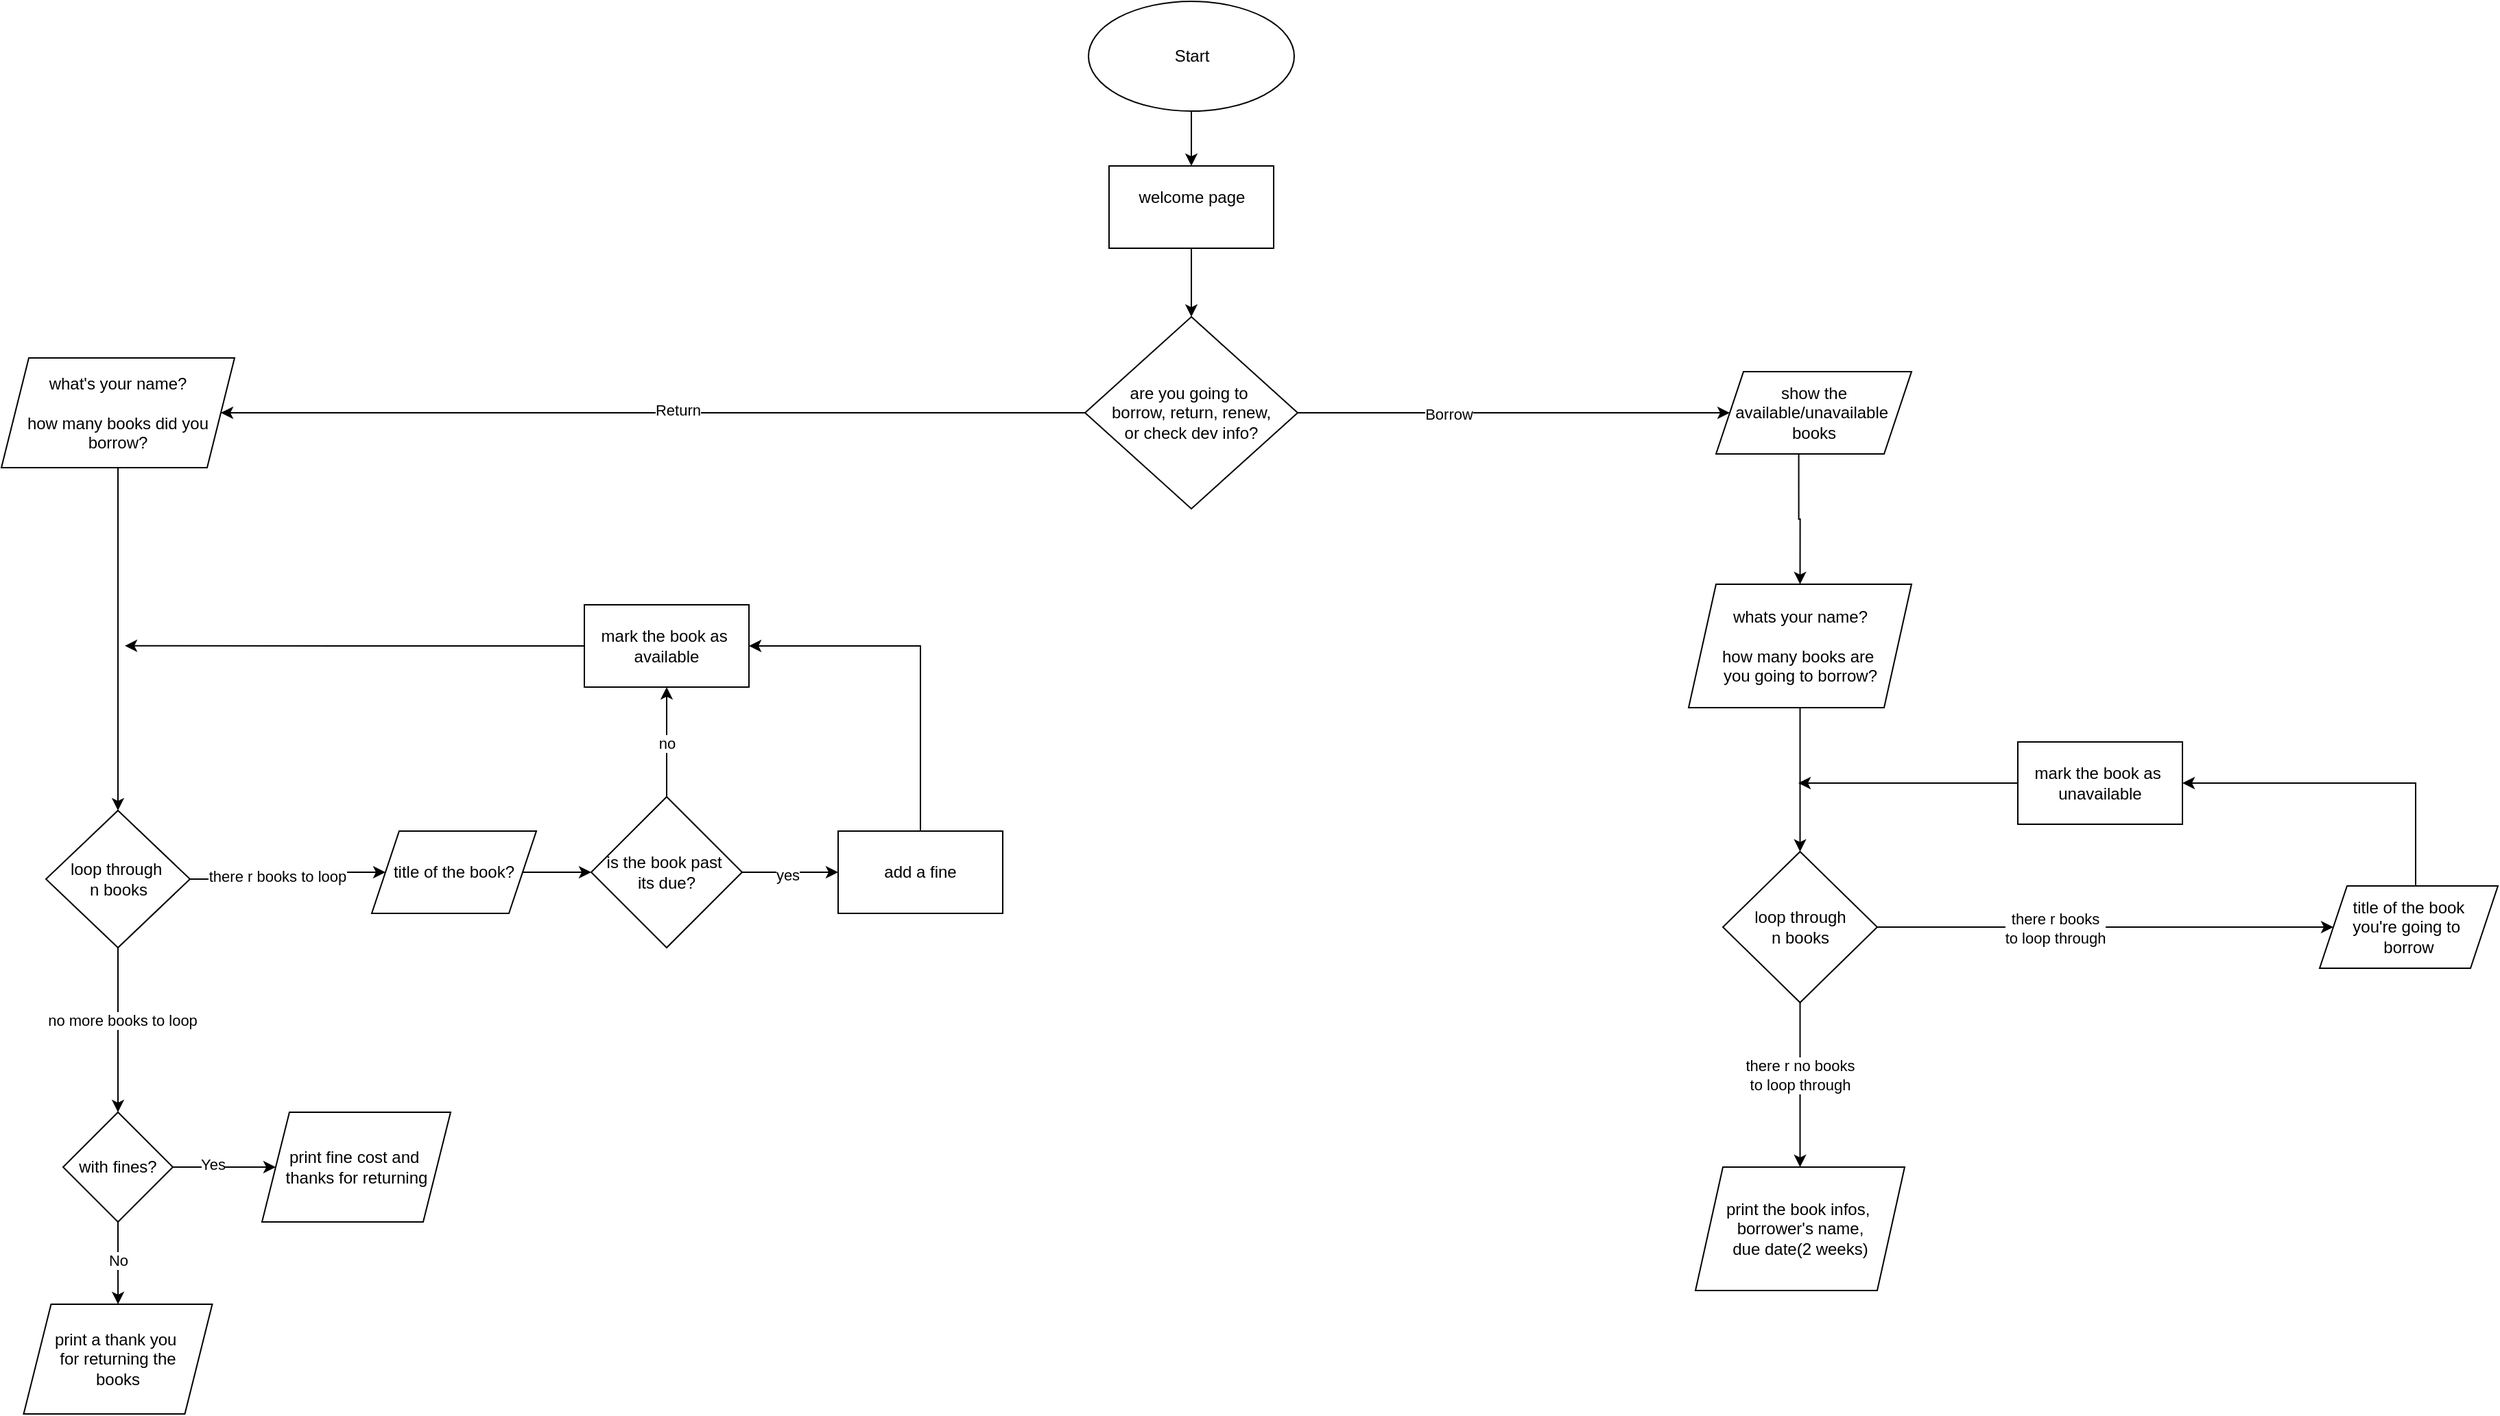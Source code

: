 <mxfile version="24.7.12">
  <diagram id="C5RBs43oDa-KdzZeNtuy" name="Page-1">
    <mxGraphModel dx="2000" dy="1080" grid="1" gridSize="10" guides="1" tooltips="1" connect="1" arrows="1" fold="1" page="1" pageScale="1" pageWidth="2000" pageHeight="1600" math="0" shadow="0">
      <root>
        <mxCell id="WIyWlLk6GJQsqaUBKTNV-0" />
        <mxCell id="WIyWlLk6GJQsqaUBKTNV-1" parent="WIyWlLk6GJQsqaUBKTNV-0" />
        <mxCell id="SnbYtqvOmOJBrR4244Wj-9" value="" style="edgeStyle=orthogonalEdgeStyle;rounded=0;orthogonalLoop=1;jettySize=auto;html=1;" edge="1" parent="WIyWlLk6GJQsqaUBKTNV-1" source="SnbYtqvOmOJBrR4244Wj-5" target="SnbYtqvOmOJBrR4244Wj-15">
          <mxGeometry relative="1" as="geometry">
            <mxPoint x="867.5" y="410" as="targetPoint" />
            <Array as="points">
              <mxPoint x="960" y="350" />
              <mxPoint x="960" y="350" />
            </Array>
          </mxGeometry>
        </mxCell>
        <mxCell id="SnbYtqvOmOJBrR4244Wj-10" value="Borrow" style="edgeLabel;html=1;align=center;verticalAlign=middle;resizable=0;points=[];" vertex="1" connectable="0" parent="SnbYtqvOmOJBrR4244Wj-9">
          <mxGeometry x="-0.302" y="-1" relative="1" as="geometry">
            <mxPoint as="offset" />
          </mxGeometry>
        </mxCell>
        <mxCell id="SnbYtqvOmOJBrR4244Wj-30" value="" style="edgeStyle=orthogonalEdgeStyle;rounded=0;orthogonalLoop=1;jettySize=auto;html=1;" edge="1" parent="WIyWlLk6GJQsqaUBKTNV-1" source="SnbYtqvOmOJBrR4244Wj-5" target="SnbYtqvOmOJBrR4244Wj-29">
          <mxGeometry relative="1" as="geometry" />
        </mxCell>
        <mxCell id="SnbYtqvOmOJBrR4244Wj-31" value="Return" style="edgeLabel;html=1;align=center;verticalAlign=middle;resizable=0;points=[];" vertex="1" connectable="0" parent="SnbYtqvOmOJBrR4244Wj-30">
          <mxGeometry x="-0.055" y="-2" relative="1" as="geometry">
            <mxPoint as="offset" />
          </mxGeometry>
        </mxCell>
        <mxCell id="SnbYtqvOmOJBrR4244Wj-33" value="" style="edgeStyle=orthogonalEdgeStyle;rounded=0;orthogonalLoop=1;jettySize=auto;html=1;" edge="1" parent="WIyWlLk6GJQsqaUBKTNV-1" source="SnbYtqvOmOJBrR4244Wj-29" target="SnbYtqvOmOJBrR4244Wj-32">
          <mxGeometry relative="1" as="geometry" />
        </mxCell>
        <mxCell id="SnbYtqvOmOJBrR4244Wj-29" value="what&#39;s your name?&lt;div&gt;&lt;br&gt;&lt;div&gt;how many books did you borrow?&lt;/div&gt;&lt;/div&gt;" style="shape=parallelogram;perimeter=parallelogramPerimeter;whiteSpace=wrap;html=1;fixedSize=1;" vertex="1" parent="WIyWlLk6GJQsqaUBKTNV-1">
          <mxGeometry x="100" y="310" width="170" height="80" as="geometry" />
        </mxCell>
        <mxCell id="SnbYtqvOmOJBrR4244Wj-35" value="" style="edgeStyle=orthogonalEdgeStyle;rounded=0;orthogonalLoop=1;jettySize=auto;html=1;entryX=0;entryY=0.5;entryDx=0;entryDy=0;" edge="1" parent="WIyWlLk6GJQsqaUBKTNV-1" source="SnbYtqvOmOJBrR4244Wj-32" target="SnbYtqvOmOJBrR4244Wj-48">
          <mxGeometry relative="1" as="geometry">
            <mxPoint x="420" y="690" as="targetPoint" />
          </mxGeometry>
        </mxCell>
        <mxCell id="SnbYtqvOmOJBrR4244Wj-45" value="there r books to loop" style="edgeLabel;html=1;align=center;verticalAlign=middle;resizable=0;points=[];" vertex="1" connectable="0" parent="SnbYtqvOmOJBrR4244Wj-35">
          <mxGeometry x="-0.063" y="3" relative="1" as="geometry">
            <mxPoint as="offset" />
          </mxGeometry>
        </mxCell>
        <mxCell id="SnbYtqvOmOJBrR4244Wj-47" value="" style="edgeStyle=orthogonalEdgeStyle;rounded=0;orthogonalLoop=1;jettySize=auto;html=1;entryX=0.5;entryY=0;entryDx=0;entryDy=0;" edge="1" parent="WIyWlLk6GJQsqaUBKTNV-1" source="SnbYtqvOmOJBrR4244Wj-32" target="SnbYtqvOmOJBrR4244Wj-53">
          <mxGeometry relative="1" as="geometry" />
        </mxCell>
        <mxCell id="SnbYtqvOmOJBrR4244Wj-50" value="no more books to loop" style="edgeLabel;html=1;align=center;verticalAlign=middle;resizable=0;points=[];" vertex="1" connectable="0" parent="SnbYtqvOmOJBrR4244Wj-47">
          <mxGeometry x="-0.134" y="3" relative="1" as="geometry">
            <mxPoint y="1" as="offset" />
          </mxGeometry>
        </mxCell>
        <mxCell id="SnbYtqvOmOJBrR4244Wj-32" value="loop through&amp;nbsp;&lt;div&gt;n books&lt;/div&gt;" style="rhombus;whiteSpace=wrap;html=1;" vertex="1" parent="WIyWlLk6GJQsqaUBKTNV-1">
          <mxGeometry x="132.5" y="640" width="105" height="100" as="geometry" />
        </mxCell>
        <mxCell id="SnbYtqvOmOJBrR4244Wj-38" value="" style="edgeStyle=orthogonalEdgeStyle;rounded=0;orthogonalLoop=1;jettySize=auto;html=1;" edge="1" parent="WIyWlLk6GJQsqaUBKTNV-1" source="SnbYtqvOmOJBrR4244Wj-36" target="SnbYtqvOmOJBrR4244Wj-37">
          <mxGeometry relative="1" as="geometry" />
        </mxCell>
        <mxCell id="SnbYtqvOmOJBrR4244Wj-51" value="yes" style="edgeLabel;html=1;align=center;verticalAlign=middle;resizable=0;points=[];" vertex="1" connectable="0" parent="SnbYtqvOmOJBrR4244Wj-38">
          <mxGeometry x="-0.059" y="-2" relative="1" as="geometry">
            <mxPoint as="offset" />
          </mxGeometry>
        </mxCell>
        <mxCell id="SnbYtqvOmOJBrR4244Wj-43" style="edgeStyle=orthogonalEdgeStyle;rounded=0;orthogonalLoop=1;jettySize=auto;html=1;exitX=0.5;exitY=0;exitDx=0;exitDy=0;entryX=0.5;entryY=1;entryDx=0;entryDy=0;" edge="1" parent="WIyWlLk6GJQsqaUBKTNV-1" source="SnbYtqvOmOJBrR4244Wj-36" target="SnbYtqvOmOJBrR4244Wj-39">
          <mxGeometry relative="1" as="geometry" />
        </mxCell>
        <mxCell id="SnbYtqvOmOJBrR4244Wj-52" value="no" style="edgeLabel;html=1;align=center;verticalAlign=middle;resizable=0;points=[];" vertex="1" connectable="0" parent="SnbYtqvOmOJBrR4244Wj-43">
          <mxGeometry x="-0.024" relative="1" as="geometry">
            <mxPoint as="offset" />
          </mxGeometry>
        </mxCell>
        <mxCell id="SnbYtqvOmOJBrR4244Wj-36" value="is the book past&amp;nbsp;&lt;div&gt;its due?&lt;/div&gt;" style="rhombus;whiteSpace=wrap;html=1;" vertex="1" parent="WIyWlLk6GJQsqaUBKTNV-1">
          <mxGeometry x="530" y="630" width="110" height="110" as="geometry" />
        </mxCell>
        <mxCell id="SnbYtqvOmOJBrR4244Wj-42" style="edgeStyle=orthogonalEdgeStyle;rounded=0;orthogonalLoop=1;jettySize=auto;html=1;exitX=0.5;exitY=0;exitDx=0;exitDy=0;entryX=1;entryY=0.5;entryDx=0;entryDy=0;" edge="1" parent="WIyWlLk6GJQsqaUBKTNV-1" source="SnbYtqvOmOJBrR4244Wj-37" target="SnbYtqvOmOJBrR4244Wj-39">
          <mxGeometry relative="1" as="geometry">
            <mxPoint x="590" y="520" as="targetPoint" />
            <Array as="points">
              <mxPoint x="770" y="520" />
            </Array>
          </mxGeometry>
        </mxCell>
        <mxCell id="SnbYtqvOmOJBrR4244Wj-37" value="add a fine" style="whiteSpace=wrap;html=1;" vertex="1" parent="WIyWlLk6GJQsqaUBKTNV-1">
          <mxGeometry x="710" y="655" width="120" height="60" as="geometry" />
        </mxCell>
        <mxCell id="SnbYtqvOmOJBrR4244Wj-44" style="edgeStyle=orthogonalEdgeStyle;rounded=0;orthogonalLoop=1;jettySize=auto;html=1;exitX=0;exitY=0.5;exitDx=0;exitDy=0;" edge="1" parent="WIyWlLk6GJQsqaUBKTNV-1" source="SnbYtqvOmOJBrR4244Wj-39">
          <mxGeometry relative="1" as="geometry">
            <mxPoint x="190" y="519.909" as="targetPoint" />
          </mxGeometry>
        </mxCell>
        <mxCell id="SnbYtqvOmOJBrR4244Wj-39" value="mark the book as&amp;nbsp;&lt;div&gt;available&lt;/div&gt;" style="rounded=0;whiteSpace=wrap;html=1;" vertex="1" parent="WIyWlLk6GJQsqaUBKTNV-1">
          <mxGeometry x="525" y="490" width="120" height="60" as="geometry" />
        </mxCell>
        <mxCell id="SnbYtqvOmOJBrR4244Wj-46" value="print a thank you&amp;nbsp;&lt;div&gt;for returning the&lt;/div&gt;&lt;div&gt;books&lt;/div&gt;" style="shape=parallelogram;perimeter=parallelogramPerimeter;whiteSpace=wrap;html=1;fixedSize=1;" vertex="1" parent="WIyWlLk6GJQsqaUBKTNV-1">
          <mxGeometry x="116.25" y="1000" width="137.5" height="80" as="geometry" />
        </mxCell>
        <mxCell id="SnbYtqvOmOJBrR4244Wj-49" value="" style="edgeStyle=orthogonalEdgeStyle;rounded=0;orthogonalLoop=1;jettySize=auto;html=1;" edge="1" parent="WIyWlLk6GJQsqaUBKTNV-1" source="SnbYtqvOmOJBrR4244Wj-48" target="SnbYtqvOmOJBrR4244Wj-36">
          <mxGeometry relative="1" as="geometry" />
        </mxCell>
        <mxCell id="SnbYtqvOmOJBrR4244Wj-48" value="title of the book?" style="shape=parallelogram;perimeter=parallelogramPerimeter;whiteSpace=wrap;html=1;fixedSize=1;" vertex="1" parent="WIyWlLk6GJQsqaUBKTNV-1">
          <mxGeometry x="370" y="655" width="120" height="60" as="geometry" />
        </mxCell>
        <mxCell id="SnbYtqvOmOJBrR4244Wj-56" value="" style="edgeStyle=orthogonalEdgeStyle;rounded=0;orthogonalLoop=1;jettySize=auto;html=1;" edge="1" parent="WIyWlLk6GJQsqaUBKTNV-1" source="SnbYtqvOmOJBrR4244Wj-53" target="SnbYtqvOmOJBrR4244Wj-46">
          <mxGeometry relative="1" as="geometry" />
        </mxCell>
        <mxCell id="SnbYtqvOmOJBrR4244Wj-62" value="No" style="edgeLabel;html=1;align=center;verticalAlign=middle;resizable=0;points=[];" vertex="1" connectable="0" parent="SnbYtqvOmOJBrR4244Wj-56">
          <mxGeometry x="-0.067" relative="1" as="geometry">
            <mxPoint as="offset" />
          </mxGeometry>
        </mxCell>
        <mxCell id="SnbYtqvOmOJBrR4244Wj-59" value="" style="edgeStyle=orthogonalEdgeStyle;rounded=0;orthogonalLoop=1;jettySize=auto;html=1;" edge="1" parent="WIyWlLk6GJQsqaUBKTNV-1" source="SnbYtqvOmOJBrR4244Wj-53" target="SnbYtqvOmOJBrR4244Wj-58">
          <mxGeometry relative="1" as="geometry" />
        </mxCell>
        <mxCell id="SnbYtqvOmOJBrR4244Wj-60" value="Yes" style="edgeLabel;html=1;align=center;verticalAlign=middle;resizable=0;points=[];" vertex="1" connectable="0" parent="SnbYtqvOmOJBrR4244Wj-59">
          <mxGeometry x="-0.242" y="2" relative="1" as="geometry">
            <mxPoint as="offset" />
          </mxGeometry>
        </mxCell>
        <mxCell id="SnbYtqvOmOJBrR4244Wj-53" value="with fines?" style="rhombus;whiteSpace=wrap;html=1;" vertex="1" parent="WIyWlLk6GJQsqaUBKTNV-1">
          <mxGeometry x="145" y="860" width="80" height="80" as="geometry" />
        </mxCell>
        <mxCell id="SnbYtqvOmOJBrR4244Wj-54" value="" style="group" vertex="1" connectable="0" parent="WIyWlLk6GJQsqaUBKTNV-1">
          <mxGeometry x="1330" y="320" width="590" height="670" as="geometry" />
        </mxCell>
        <mxCell id="SnbYtqvOmOJBrR4244Wj-13" value="" style="edgeStyle=orthogonalEdgeStyle;rounded=0;orthogonalLoop=1;jettySize=auto;html=1;entryX=0.5;entryY=0;entryDx=0;entryDy=0;exitX=0.423;exitY=1.001;exitDx=0;exitDy=0;exitPerimeter=0;" edge="1" parent="SnbYtqvOmOJBrR4244Wj-54" source="SnbYtqvOmOJBrR4244Wj-15" target="SnbYtqvOmOJBrR4244Wj-14">
          <mxGeometry relative="1" as="geometry">
            <mxPoint x="-92.5" y="120.0" as="sourcePoint" />
            <mxPoint x="-92.5" y="180" as="targetPoint" />
          </mxGeometry>
        </mxCell>
        <mxCell id="SnbYtqvOmOJBrR4244Wj-17" value="" style="edgeStyle=orthogonalEdgeStyle;rounded=0;orthogonalLoop=1;jettySize=auto;html=1;" edge="1" parent="SnbYtqvOmOJBrR4244Wj-54" source="SnbYtqvOmOJBrR4244Wj-14" target="SnbYtqvOmOJBrR4244Wj-16">
          <mxGeometry relative="1" as="geometry" />
        </mxCell>
        <mxCell id="SnbYtqvOmOJBrR4244Wj-14" value="&lt;div&gt;whats your name?&lt;/div&gt;&lt;div&gt;&lt;br&gt;&lt;/div&gt;how many books are&amp;nbsp;&lt;div&gt;you going to borrow?&lt;/div&gt;" style="shape=parallelogram;perimeter=parallelogramPerimeter;whiteSpace=wrap;html=1;fixedSize=1;" vertex="1" parent="SnbYtqvOmOJBrR4244Wj-54">
          <mxGeometry y="155" width="162.5" height="90" as="geometry" />
        </mxCell>
        <mxCell id="SnbYtqvOmOJBrR4244Wj-15" value="show the available/unavailable&amp;nbsp;&lt;div&gt;books&lt;/div&gt;" style="shape=parallelogram;perimeter=parallelogramPerimeter;whiteSpace=wrap;html=1;fixedSize=1;" vertex="1" parent="SnbYtqvOmOJBrR4244Wj-54">
          <mxGeometry x="20" width="142.5" height="60" as="geometry" />
        </mxCell>
        <mxCell id="SnbYtqvOmOJBrR4244Wj-21" value="" style="edgeStyle=orthogonalEdgeStyle;rounded=0;orthogonalLoop=1;jettySize=auto;html=1;" edge="1" parent="SnbYtqvOmOJBrR4244Wj-54" source="SnbYtqvOmOJBrR4244Wj-16" target="SnbYtqvOmOJBrR4244Wj-20">
          <mxGeometry relative="1" as="geometry" />
        </mxCell>
        <mxCell id="SnbYtqvOmOJBrR4244Wj-23" value="there r books&lt;div&gt;to loop through&lt;/div&gt;" style="edgeLabel;html=1;align=center;verticalAlign=middle;resizable=0;points=[];" vertex="1" connectable="0" parent="SnbYtqvOmOJBrR4244Wj-21">
          <mxGeometry x="-0.221" y="-1" relative="1" as="geometry">
            <mxPoint as="offset" />
          </mxGeometry>
        </mxCell>
        <mxCell id="SnbYtqvOmOJBrR4244Wj-25" value="" style="edgeStyle=orthogonalEdgeStyle;rounded=0;orthogonalLoop=1;jettySize=auto;html=1;entryX=0.5;entryY=0;entryDx=0;entryDy=0;" edge="1" parent="SnbYtqvOmOJBrR4244Wj-54" source="SnbYtqvOmOJBrR4244Wj-16" target="SnbYtqvOmOJBrR4244Wj-27">
          <mxGeometry relative="1" as="geometry">
            <mxPoint x="-92.455" y="555" as="targetPoint" />
          </mxGeometry>
        </mxCell>
        <mxCell id="SnbYtqvOmOJBrR4244Wj-26" value="there r no books&lt;div&gt;to loop through&lt;/div&gt;" style="edgeLabel;html=1;align=center;verticalAlign=middle;resizable=0;points=[];" vertex="1" connectable="0" parent="SnbYtqvOmOJBrR4244Wj-25">
          <mxGeometry x="-0.114" y="-1" relative="1" as="geometry">
            <mxPoint as="offset" />
          </mxGeometry>
        </mxCell>
        <mxCell id="SnbYtqvOmOJBrR4244Wj-16" value="loop through&lt;div&gt;n books&lt;/div&gt;" style="rhombus;whiteSpace=wrap;html=1;" vertex="1" parent="SnbYtqvOmOJBrR4244Wj-54">
          <mxGeometry x="25" y="350" width="112.5" height="110" as="geometry" />
        </mxCell>
        <mxCell id="SnbYtqvOmOJBrR4244Wj-22" style="edgeStyle=orthogonalEdgeStyle;rounded=0;orthogonalLoop=1;jettySize=auto;html=1;exitX=0.5;exitY=0;exitDx=0;exitDy=0;entryX=1;entryY=0.5;entryDx=0;entryDy=0;" edge="1" parent="SnbYtqvOmOJBrR4244Wj-54" source="SnbYtqvOmOJBrR4244Wj-20" target="SnbYtqvOmOJBrR4244Wj-40">
          <mxGeometry relative="1" as="geometry">
            <mxPoint x="-90" y="300" as="targetPoint" />
            <Array as="points">
              <mxPoint x="530" y="375" />
              <mxPoint x="530" y="300" />
            </Array>
          </mxGeometry>
        </mxCell>
        <mxCell id="SnbYtqvOmOJBrR4244Wj-20" value="title of the book&lt;div&gt;you&#39;re going to&amp;nbsp;&lt;/div&gt;&lt;div&gt;borrow&lt;/div&gt;" style="shape=parallelogram;perimeter=parallelogramPerimeter;whiteSpace=wrap;html=1;fixedSize=1;" vertex="1" parent="SnbYtqvOmOJBrR4244Wj-54">
          <mxGeometry x="460" y="375" width="130" height="60" as="geometry" />
        </mxCell>
        <mxCell id="SnbYtqvOmOJBrR4244Wj-27" value="print the book infos,&amp;nbsp;&lt;div&gt;borrower&#39;s name,&lt;/div&gt;&lt;div&gt;due date(2 weeks)&lt;/div&gt;" style="shape=parallelogram;perimeter=parallelogramPerimeter;whiteSpace=wrap;html=1;fixedSize=1;" vertex="1" parent="SnbYtqvOmOJBrR4244Wj-54">
          <mxGeometry x="5" y="580" width="152.5" height="90" as="geometry" />
        </mxCell>
        <mxCell id="SnbYtqvOmOJBrR4244Wj-41" style="edgeStyle=orthogonalEdgeStyle;rounded=0;orthogonalLoop=1;jettySize=auto;html=1;exitX=0;exitY=0.5;exitDx=0;exitDy=0;" edge="1" parent="SnbYtqvOmOJBrR4244Wj-54" source="SnbYtqvOmOJBrR4244Wj-40">
          <mxGeometry relative="1" as="geometry">
            <mxPoint x="80" y="300" as="targetPoint" />
          </mxGeometry>
        </mxCell>
        <mxCell id="SnbYtqvOmOJBrR4244Wj-40" value="mark the book as&amp;nbsp;&lt;div&gt;unavailable&lt;/div&gt;" style="rounded=0;whiteSpace=wrap;html=1;" vertex="1" parent="SnbYtqvOmOJBrR4244Wj-54">
          <mxGeometry x="240" y="270" width="120" height="60" as="geometry" />
        </mxCell>
        <mxCell id="SnbYtqvOmOJBrR4244Wj-55" value="" style="group" vertex="1" connectable="0" parent="WIyWlLk6GJQsqaUBKTNV-1">
          <mxGeometry x="890" y="50" width="155" height="370" as="geometry" />
        </mxCell>
        <mxCell id="SnbYtqvOmOJBrR4244Wj-4" value="" style="edgeStyle=orthogonalEdgeStyle;rounded=0;orthogonalLoop=1;jettySize=auto;html=1;" edge="1" parent="SnbYtqvOmOJBrR4244Wj-55" source="SnbYtqvOmOJBrR4244Wj-0" target="SnbYtqvOmOJBrR4244Wj-2">
          <mxGeometry relative="1" as="geometry" />
        </mxCell>
        <mxCell id="SnbYtqvOmOJBrR4244Wj-0" value="Start" style="ellipse;whiteSpace=wrap;html=1;" vertex="1" parent="SnbYtqvOmOJBrR4244Wj-55">
          <mxGeometry x="2.5" width="150" height="80" as="geometry" />
        </mxCell>
        <mxCell id="SnbYtqvOmOJBrR4244Wj-6" value="" style="edgeStyle=orthogonalEdgeStyle;rounded=0;orthogonalLoop=1;jettySize=auto;html=1;" edge="1" parent="SnbYtqvOmOJBrR4244Wj-55" source="SnbYtqvOmOJBrR4244Wj-2" target="SnbYtqvOmOJBrR4244Wj-5">
          <mxGeometry relative="1" as="geometry" />
        </mxCell>
        <mxCell id="SnbYtqvOmOJBrR4244Wj-2" value="welcome page&lt;div&gt;&lt;br&gt;&lt;/div&gt;" style="rounded=0;whiteSpace=wrap;html=1;" vertex="1" parent="SnbYtqvOmOJBrR4244Wj-55">
          <mxGeometry x="17.5" y="120" width="120" height="60" as="geometry" />
        </mxCell>
        <mxCell id="SnbYtqvOmOJBrR4244Wj-5" value="are you going to&amp;nbsp;&lt;div&gt;borrow,&amp;nbsp;&lt;span style=&quot;background-color: initial;&quot;&gt;return, renew,&lt;/span&gt;&lt;/div&gt;&lt;div&gt;&lt;span style=&quot;background-color: initial;&quot;&gt;or check dev info?&lt;/span&gt;&lt;/div&gt;" style="rhombus;whiteSpace=wrap;html=1;" vertex="1" parent="SnbYtqvOmOJBrR4244Wj-55">
          <mxGeometry y="230" width="155" height="140" as="geometry" />
        </mxCell>
        <mxCell id="SnbYtqvOmOJBrR4244Wj-58" value="print fine cost and&amp;nbsp;&lt;div&gt;thanks for returning&lt;/div&gt;" style="shape=parallelogram;perimeter=parallelogramPerimeter;whiteSpace=wrap;html=1;fixedSize=1;" vertex="1" parent="WIyWlLk6GJQsqaUBKTNV-1">
          <mxGeometry x="290" y="860" width="137.5" height="80" as="geometry" />
        </mxCell>
      </root>
    </mxGraphModel>
  </diagram>
</mxfile>
